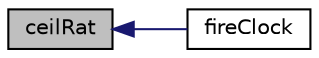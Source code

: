 digraph "ceilRat"
{
  edge [fontname="Helvetica",fontsize="10",labelfontname="Helvetica",labelfontsize="10"];
  node [fontname="Helvetica",fontsize="10",shape=record];
  rankdir="LR";
  Node7 [label="ceilRat",height=0.2,width=0.4,color="black", fillcolor="grey75", style="filled", fontcolor="black"];
  Node7 -> Node8 [dir="back",color="midnightblue",fontsize="10",style="solid",fontname="Helvetica"];
  Node8 [label="fireClock",height=0.2,width=0.4,color="black", fillcolor="white", style="filled",URL="$d5/df6/synchronous_8h.html#ae6d8e37c8a5ca86d90994976035d6f21"];
}
